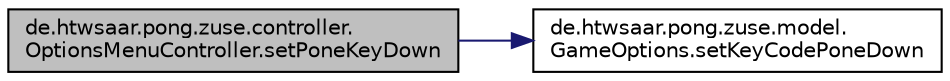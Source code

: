 digraph "de.htwsaar.pong.zuse.controller.OptionsMenuController.setPoneKeyDown"
{
 // LATEX_PDF_SIZE
  edge [fontname="Helvetica",fontsize="10",labelfontname="Helvetica",labelfontsize="10"];
  node [fontname="Helvetica",fontsize="10",shape=record];
  rankdir="LR";
  Node1 [label="de.htwsaar.pong.zuse.controller.\lOptionsMenuController.setPoneKeyDown",height=0.2,width=0.4,color="black", fillcolor="grey75", style="filled", fontcolor="black",tooltip=" "];
  Node1 -> Node2 [color="midnightblue",fontsize="10",style="solid"];
  Node2 [label="de.htwsaar.pong.zuse.model.\lGameOptions.setKeyCodePoneDown",height=0.2,width=0.4,color="black", fillcolor="white", style="filled",URL="$classde_1_1htwsaar_1_1pong_1_1zuse_1_1model_1_1_game_options.html#a0b72a0385ee2b50607cb24921f217364",tooltip="Setter für Attribut poneDown setzt Key für Down von Player 1."];
}

